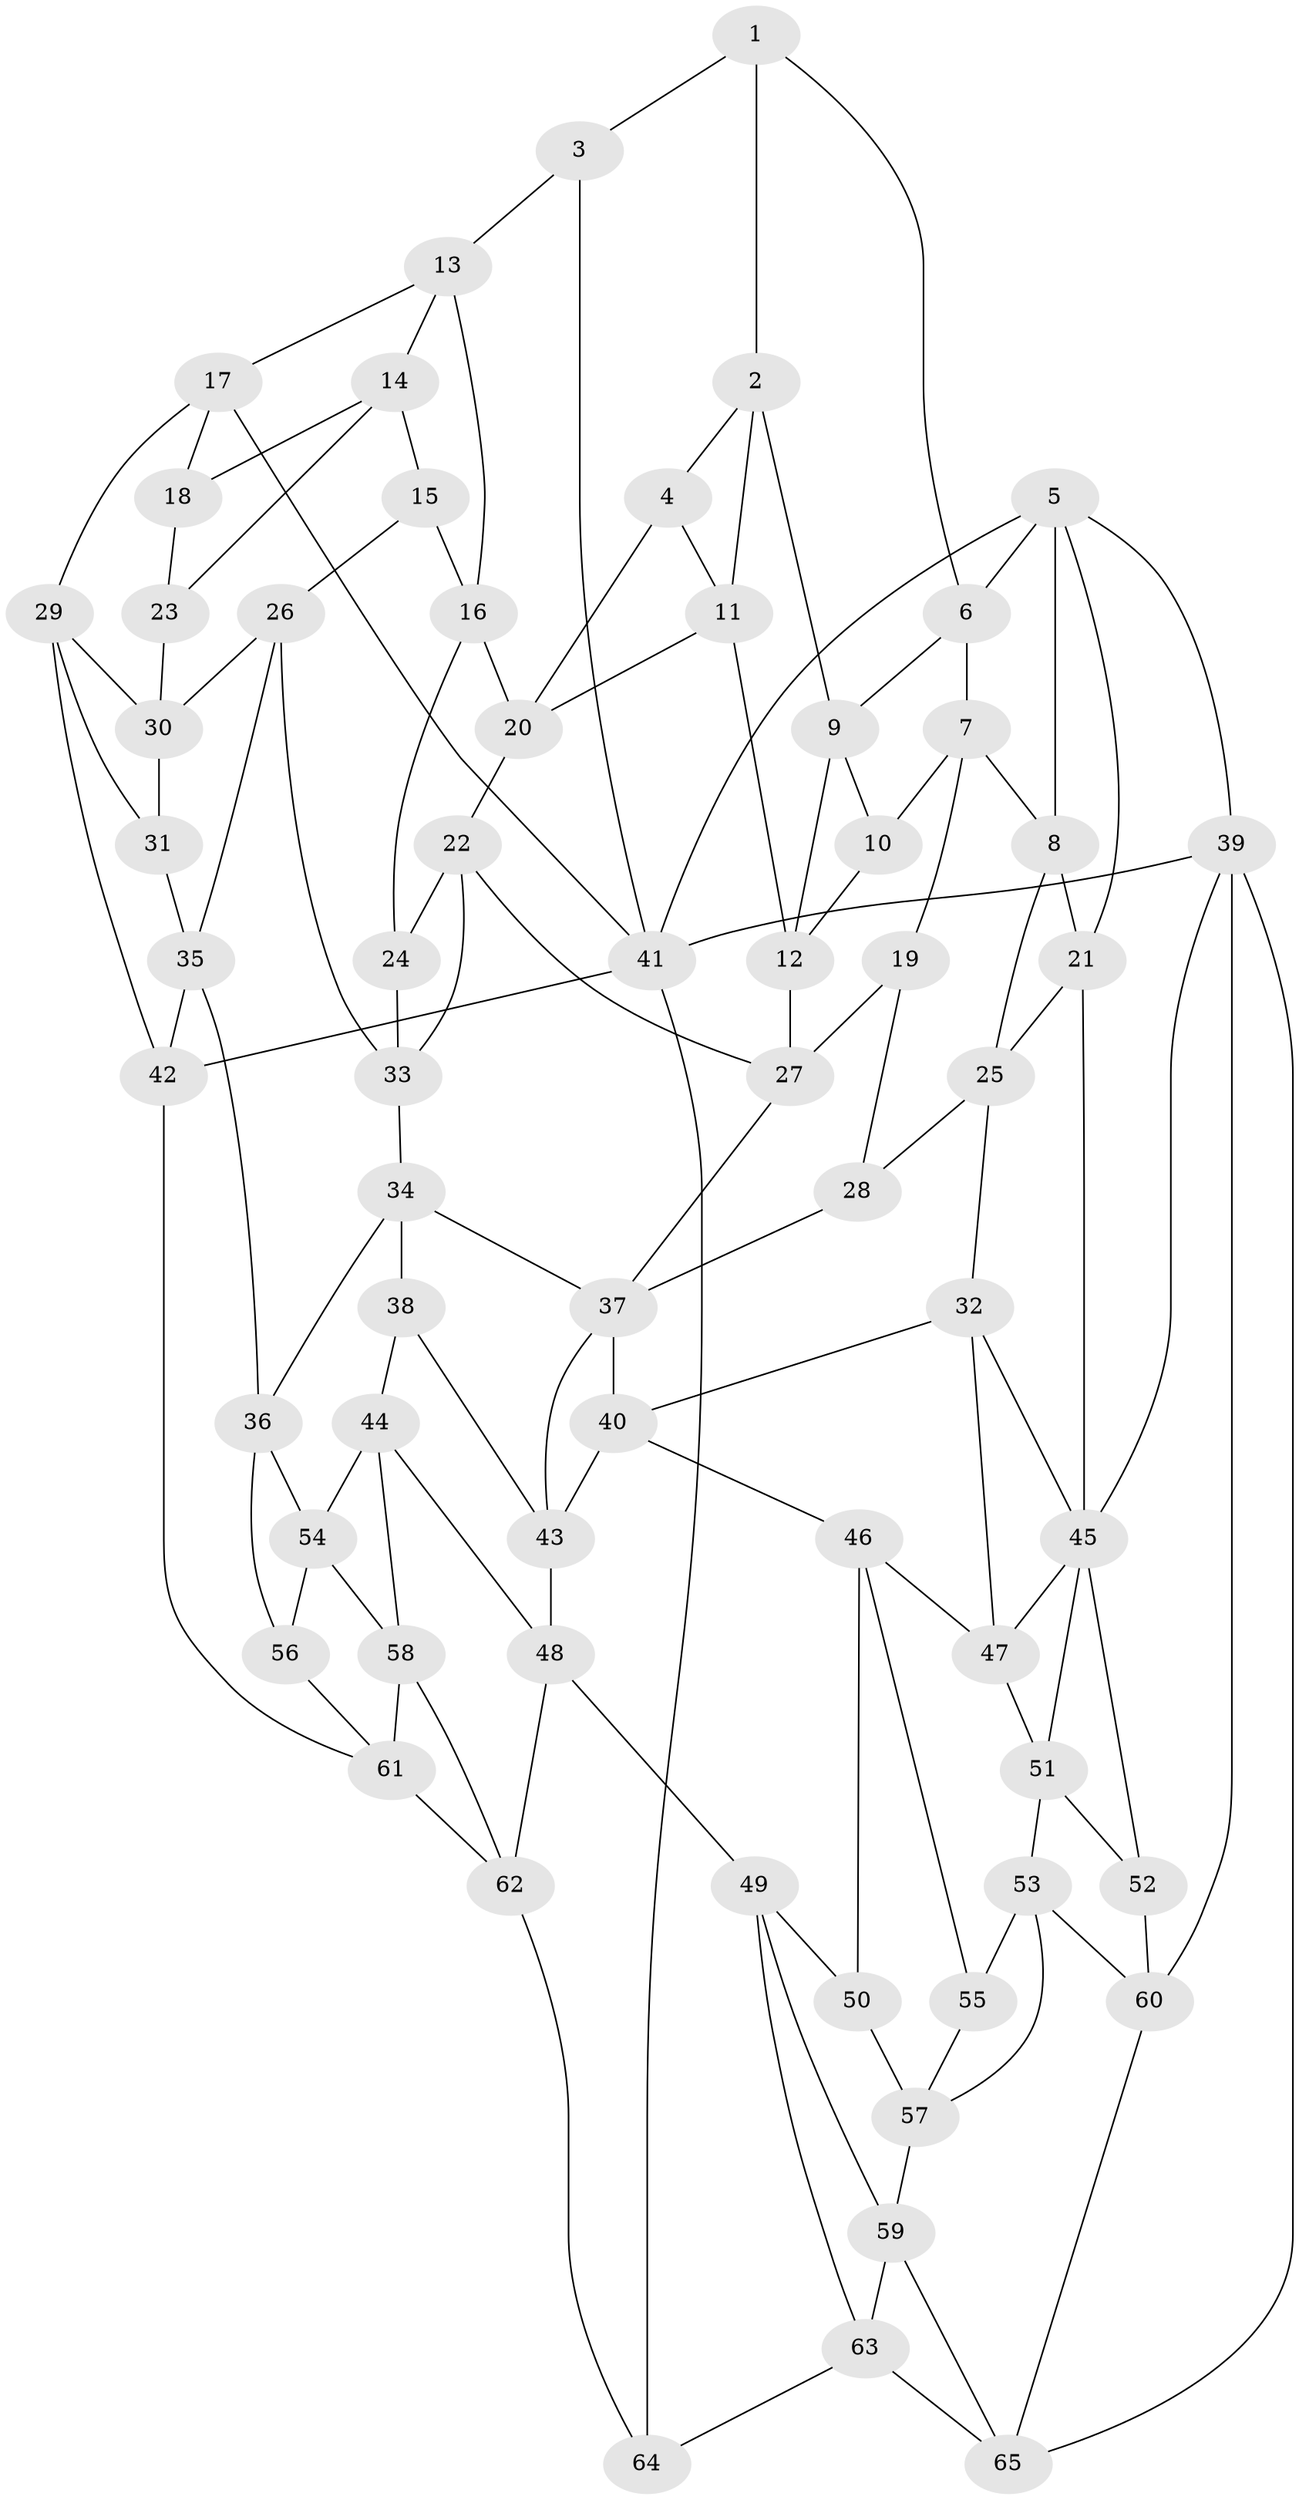 // original degree distribution, {3: 0.015384615384615385, 4: 0.25384615384615383, 5: 0.49230769230769234, 6: 0.23846153846153847}
// Generated by graph-tools (version 1.1) at 2025/51/03/09/25 03:51:03]
// undirected, 65 vertices, 125 edges
graph export_dot {
graph [start="1"]
  node [color=gray90,style=filled];
  1;
  2;
  3;
  4;
  5;
  6;
  7;
  8;
  9;
  10;
  11;
  12;
  13;
  14;
  15;
  16;
  17;
  18;
  19;
  20;
  21;
  22;
  23;
  24;
  25;
  26;
  27;
  28;
  29;
  30;
  31;
  32;
  33;
  34;
  35;
  36;
  37;
  38;
  39;
  40;
  41;
  42;
  43;
  44;
  45;
  46;
  47;
  48;
  49;
  50;
  51;
  52;
  53;
  54;
  55;
  56;
  57;
  58;
  59;
  60;
  61;
  62;
  63;
  64;
  65;
  1 -- 2 [weight=1.0];
  1 -- 3 [weight=1.0];
  1 -- 6 [weight=1.0];
  2 -- 4 [weight=1.0];
  2 -- 9 [weight=1.0];
  2 -- 11 [weight=1.0];
  3 -- 13 [weight=1.0];
  3 -- 41 [weight=1.0];
  4 -- 11 [weight=1.0];
  4 -- 20 [weight=1.0];
  5 -- 6 [weight=1.0];
  5 -- 8 [weight=1.0];
  5 -- 21 [weight=1.0];
  5 -- 39 [weight=1.0];
  5 -- 41 [weight=1.0];
  6 -- 7 [weight=1.0];
  6 -- 9 [weight=1.0];
  7 -- 8 [weight=1.0];
  7 -- 10 [weight=1.0];
  7 -- 19 [weight=1.0];
  8 -- 21 [weight=1.0];
  8 -- 25 [weight=1.0];
  9 -- 10 [weight=1.0];
  9 -- 12 [weight=1.0];
  10 -- 12 [weight=1.0];
  11 -- 12 [weight=1.0];
  11 -- 20 [weight=1.0];
  12 -- 27 [weight=1.0];
  13 -- 14 [weight=1.0];
  13 -- 16 [weight=1.0];
  13 -- 17 [weight=1.0];
  14 -- 15 [weight=1.0];
  14 -- 18 [weight=1.0];
  14 -- 23 [weight=1.0];
  15 -- 16 [weight=1.0];
  15 -- 26 [weight=1.0];
  16 -- 20 [weight=1.0];
  16 -- 24 [weight=1.0];
  17 -- 18 [weight=1.0];
  17 -- 29 [weight=1.0];
  17 -- 41 [weight=1.0];
  18 -- 23 [weight=2.0];
  19 -- 27 [weight=1.0];
  19 -- 28 [weight=1.0];
  20 -- 22 [weight=1.0];
  21 -- 25 [weight=1.0];
  21 -- 45 [weight=1.0];
  22 -- 24 [weight=1.0];
  22 -- 27 [weight=1.0];
  22 -- 33 [weight=1.0];
  23 -- 30 [weight=1.0];
  24 -- 33 [weight=1.0];
  25 -- 28 [weight=1.0];
  25 -- 32 [weight=1.0];
  26 -- 30 [weight=1.0];
  26 -- 33 [weight=1.0];
  26 -- 35 [weight=1.0];
  27 -- 37 [weight=1.0];
  28 -- 37 [weight=2.0];
  29 -- 30 [weight=1.0];
  29 -- 31 [weight=1.0];
  29 -- 42 [weight=1.0];
  30 -- 31 [weight=1.0];
  31 -- 35 [weight=1.0];
  32 -- 40 [weight=1.0];
  32 -- 45 [weight=1.0];
  32 -- 47 [weight=1.0];
  33 -- 34 [weight=1.0];
  34 -- 36 [weight=1.0];
  34 -- 37 [weight=1.0];
  34 -- 38 [weight=1.0];
  35 -- 36 [weight=1.0];
  35 -- 42 [weight=1.0];
  36 -- 54 [weight=1.0];
  36 -- 56 [weight=1.0];
  37 -- 40 [weight=1.0];
  37 -- 43 [weight=1.0];
  38 -- 43 [weight=1.0];
  38 -- 44 [weight=1.0];
  39 -- 41 [weight=1.0];
  39 -- 45 [weight=1.0];
  39 -- 60 [weight=1.0];
  39 -- 65 [weight=1.0];
  40 -- 43 [weight=1.0];
  40 -- 46 [weight=1.0];
  41 -- 42 [weight=1.0];
  41 -- 64 [weight=1.0];
  42 -- 61 [weight=1.0];
  43 -- 48 [weight=1.0];
  44 -- 48 [weight=1.0];
  44 -- 54 [weight=1.0];
  44 -- 58 [weight=1.0];
  45 -- 47 [weight=1.0];
  45 -- 51 [weight=1.0];
  45 -- 52 [weight=1.0];
  46 -- 47 [weight=1.0];
  46 -- 50 [weight=1.0];
  46 -- 55 [weight=1.0];
  47 -- 51 [weight=1.0];
  48 -- 49 [weight=1.0];
  48 -- 62 [weight=1.0];
  49 -- 50 [weight=1.0];
  49 -- 59 [weight=1.0];
  49 -- 63 [weight=1.0];
  50 -- 57 [weight=1.0];
  51 -- 52 [weight=1.0];
  51 -- 53 [weight=1.0];
  52 -- 60 [weight=1.0];
  53 -- 55 [weight=1.0];
  53 -- 57 [weight=1.0];
  53 -- 60 [weight=1.0];
  54 -- 56 [weight=1.0];
  54 -- 58 [weight=1.0];
  55 -- 57 [weight=1.0];
  56 -- 61 [weight=1.0];
  57 -- 59 [weight=1.0];
  58 -- 61 [weight=1.0];
  58 -- 62 [weight=1.0];
  59 -- 63 [weight=1.0];
  59 -- 65 [weight=1.0];
  60 -- 65 [weight=1.0];
  61 -- 62 [weight=1.0];
  62 -- 64 [weight=1.0];
  63 -- 64 [weight=1.0];
  63 -- 65 [weight=1.0];
}
